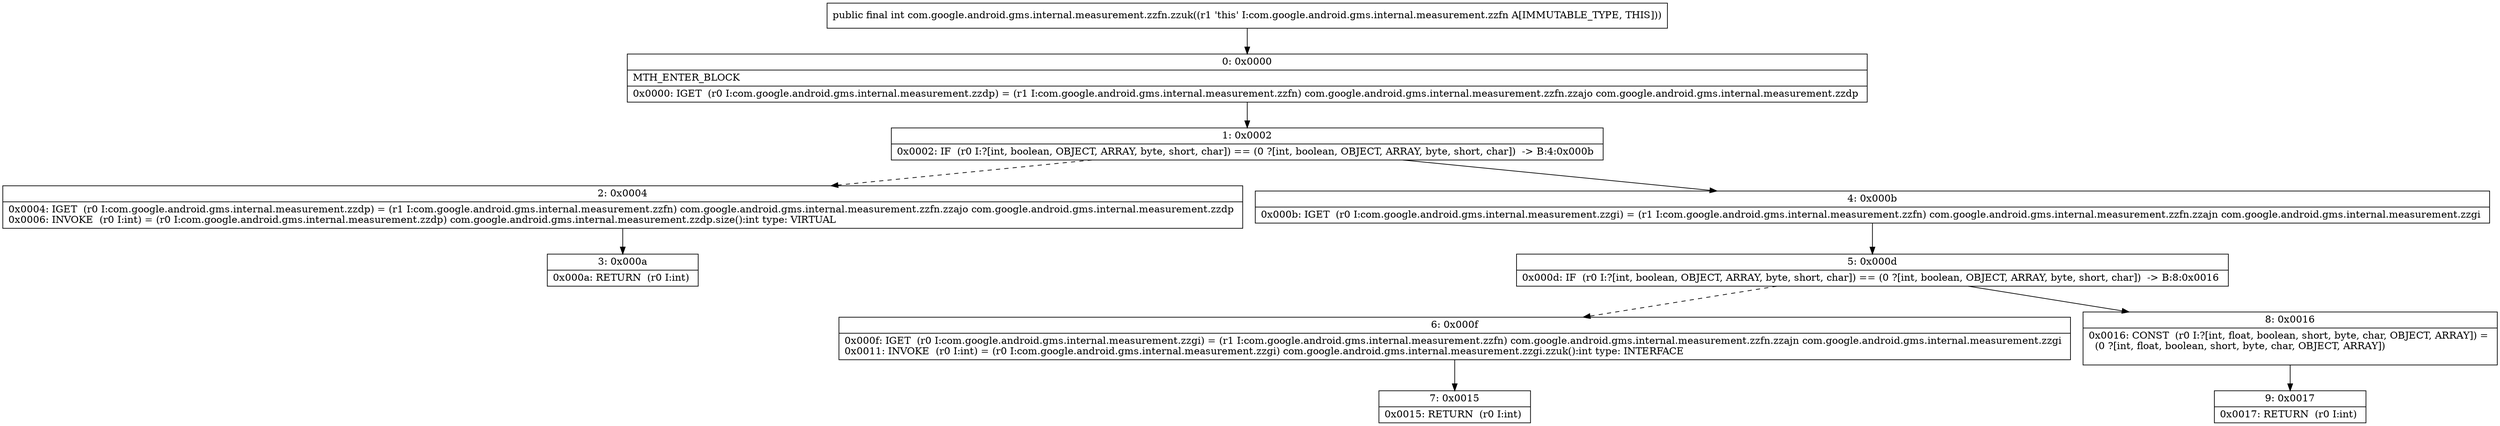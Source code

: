 digraph "CFG forcom.google.android.gms.internal.measurement.zzfn.zzuk()I" {
Node_0 [shape=record,label="{0\:\ 0x0000|MTH_ENTER_BLOCK\l|0x0000: IGET  (r0 I:com.google.android.gms.internal.measurement.zzdp) = (r1 I:com.google.android.gms.internal.measurement.zzfn) com.google.android.gms.internal.measurement.zzfn.zzajo com.google.android.gms.internal.measurement.zzdp \l}"];
Node_1 [shape=record,label="{1\:\ 0x0002|0x0002: IF  (r0 I:?[int, boolean, OBJECT, ARRAY, byte, short, char]) == (0 ?[int, boolean, OBJECT, ARRAY, byte, short, char])  \-\> B:4:0x000b \l}"];
Node_2 [shape=record,label="{2\:\ 0x0004|0x0004: IGET  (r0 I:com.google.android.gms.internal.measurement.zzdp) = (r1 I:com.google.android.gms.internal.measurement.zzfn) com.google.android.gms.internal.measurement.zzfn.zzajo com.google.android.gms.internal.measurement.zzdp \l0x0006: INVOKE  (r0 I:int) = (r0 I:com.google.android.gms.internal.measurement.zzdp) com.google.android.gms.internal.measurement.zzdp.size():int type: VIRTUAL \l}"];
Node_3 [shape=record,label="{3\:\ 0x000a|0x000a: RETURN  (r0 I:int) \l}"];
Node_4 [shape=record,label="{4\:\ 0x000b|0x000b: IGET  (r0 I:com.google.android.gms.internal.measurement.zzgi) = (r1 I:com.google.android.gms.internal.measurement.zzfn) com.google.android.gms.internal.measurement.zzfn.zzajn com.google.android.gms.internal.measurement.zzgi \l}"];
Node_5 [shape=record,label="{5\:\ 0x000d|0x000d: IF  (r0 I:?[int, boolean, OBJECT, ARRAY, byte, short, char]) == (0 ?[int, boolean, OBJECT, ARRAY, byte, short, char])  \-\> B:8:0x0016 \l}"];
Node_6 [shape=record,label="{6\:\ 0x000f|0x000f: IGET  (r0 I:com.google.android.gms.internal.measurement.zzgi) = (r1 I:com.google.android.gms.internal.measurement.zzfn) com.google.android.gms.internal.measurement.zzfn.zzajn com.google.android.gms.internal.measurement.zzgi \l0x0011: INVOKE  (r0 I:int) = (r0 I:com.google.android.gms.internal.measurement.zzgi) com.google.android.gms.internal.measurement.zzgi.zzuk():int type: INTERFACE \l}"];
Node_7 [shape=record,label="{7\:\ 0x0015|0x0015: RETURN  (r0 I:int) \l}"];
Node_8 [shape=record,label="{8\:\ 0x0016|0x0016: CONST  (r0 I:?[int, float, boolean, short, byte, char, OBJECT, ARRAY]) = \l  (0 ?[int, float, boolean, short, byte, char, OBJECT, ARRAY])\l \l}"];
Node_9 [shape=record,label="{9\:\ 0x0017|0x0017: RETURN  (r0 I:int) \l}"];
MethodNode[shape=record,label="{public final int com.google.android.gms.internal.measurement.zzfn.zzuk((r1 'this' I:com.google.android.gms.internal.measurement.zzfn A[IMMUTABLE_TYPE, THIS])) }"];
MethodNode -> Node_0;
Node_0 -> Node_1;
Node_1 -> Node_2[style=dashed];
Node_1 -> Node_4;
Node_2 -> Node_3;
Node_4 -> Node_5;
Node_5 -> Node_6[style=dashed];
Node_5 -> Node_8;
Node_6 -> Node_7;
Node_8 -> Node_9;
}

